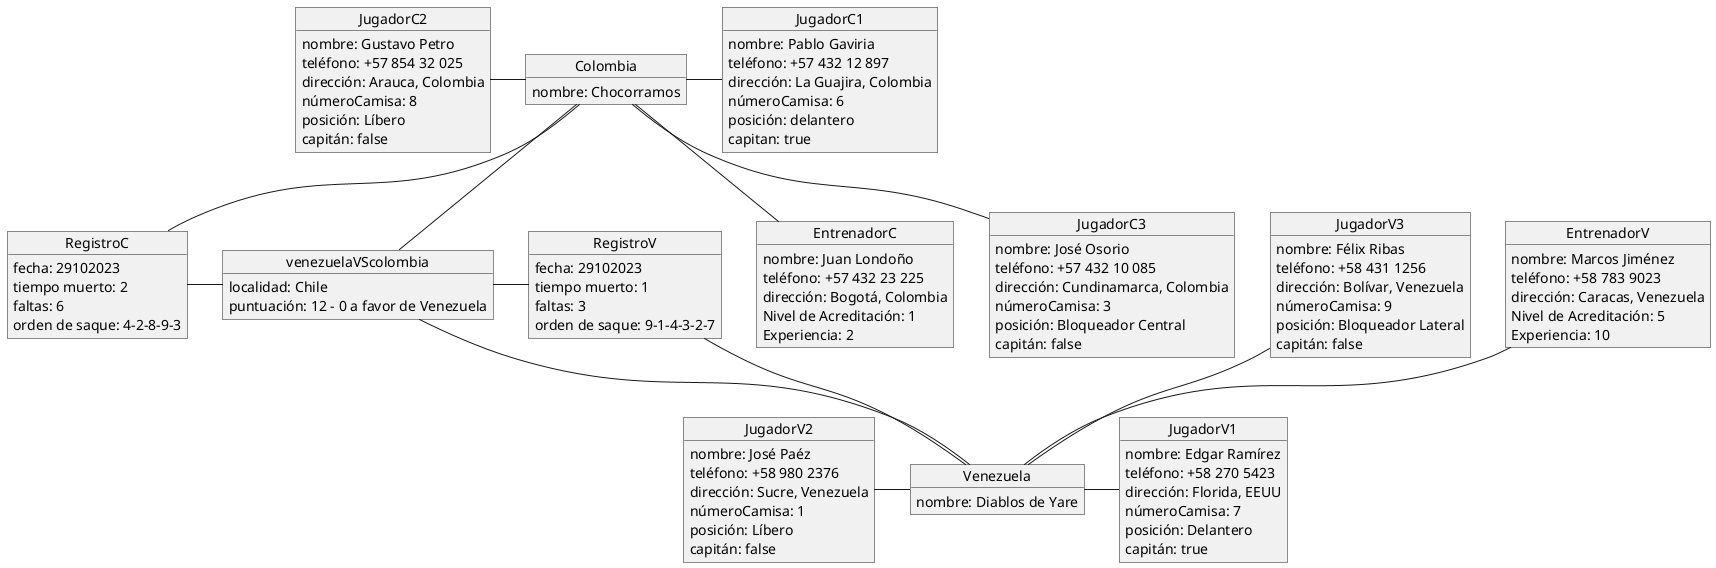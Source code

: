 @startuml reto 04 Diagrama de Objectos 

object venezuelaVScolombia{

    localidad: Chile 
    puntuación: 12 - 0 a favor de Venezuela
}

object Venezuela{

    nombre: Diablos de Yare
}

object Colombia{

    nombre: Chocorramos
}

object RegistroC{

    fecha: 29102023
    tiempo muerto: 2
    faltas: 6
    orden de saque: 4-2-8-9-3
}

object RegistroV{

    fecha: 29102023
    tiempo muerto: 1
    faltas: 3
    orden de saque: 9-1-4-3-2-7
}

object EntrenadorC{

    nombre: Juan Londoño
    teléfono: +57 432 23 225
    dirección: Bogotá, Colombia
    Nivel de Acreditación: 1
    Experiencia: 2
}

object JugadorC1{

    nombre: Pablo Gaviria
    teléfono: +57 432 12 897
    dirección: La Guajira, Colombia
    númeroCamisa: 6
    posición: delantero
    capitan: true
}

object JugadorC2{

    nombre: Gustavo Petro 
    teléfono: +57 854 32 025
    dirección: Arauca, Colombia 
    númeroCamisa: 8
    posición: Líbero
    capitán: false 
}

object JugadorC3{

    nombre: José Osorio
    teléfono: +57 432 10 085
    dirección: Cundinamarca, Colombia
    númeroCamisa: 3
    posición: Bloqueador Central 
    capitán: false  
}

object EntrenadorV{

    nombre: Marcos Jiménez
    teléfono: +58 783 9023
    dirección: Caracas, Venezuela
    Nivel de Acreditación: 5
    Experiencia: 10
}

object JugadorV1{

    nombre: Edgar Ramírez
    teléfono: +58 270 5423
    dirección: Florida, EEUU
    númeroCamisa: 7
    posición: Delantero
    capitán: true  
}

object JugadorV2{

    nombre: José Paéz
    teléfono: +58 980 2376
    dirección: Sucre, Venezuela
    númeroCamisa: 1
    posición: Líbero
    capitán: false  
}

object JugadorV3{

    nombre: Félix Ribas
    teléfono: +58 431 1256
    dirección: Bolívar, Venezuela
    númeroCamisa: 9
    posición: Bloqueador Lateral
    capitán: false  
}


venezuelaVScolombia --up Venezuela
venezuelaVScolombia --down Colombia
venezuelaVScolombia --right RegistroV
venezuelaVScolombia --left RegistroC

Venezuela --up EntrenadorV 
Venezuela --right JugadorV1	
Venezuela --left JugadorV2
Venezuela --up JugadorV3
Venezuela --up RegistroV

Colombia --down EntrenadorC
Colombia --right JugadorC1
Colombia --left JugadorC2
Colombia --down JugadorC3
Colombia --down RegistroC

